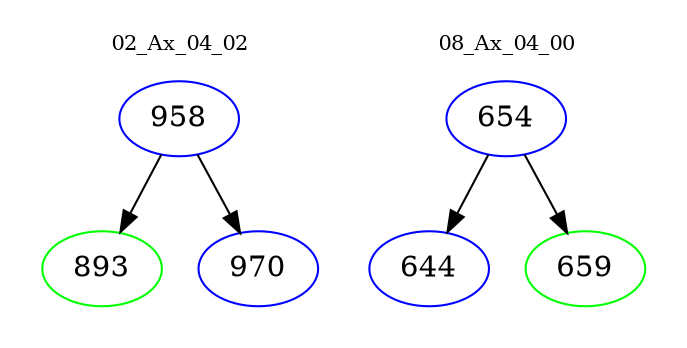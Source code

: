 digraph{
subgraph cluster_0 {
color = white
label = "02_Ax_04_02";
fontsize=10;
T0_958 [label="958", color="blue"]
T0_958 -> T0_893 [color="black"]
T0_893 [label="893", color="green"]
T0_958 -> T0_970 [color="black"]
T0_970 [label="970", color="blue"]
}
subgraph cluster_1 {
color = white
label = "08_Ax_04_00";
fontsize=10;
T1_654 [label="654", color="blue"]
T1_654 -> T1_644 [color="black"]
T1_644 [label="644", color="blue"]
T1_654 -> T1_659 [color="black"]
T1_659 [label="659", color="green"]
}
}
